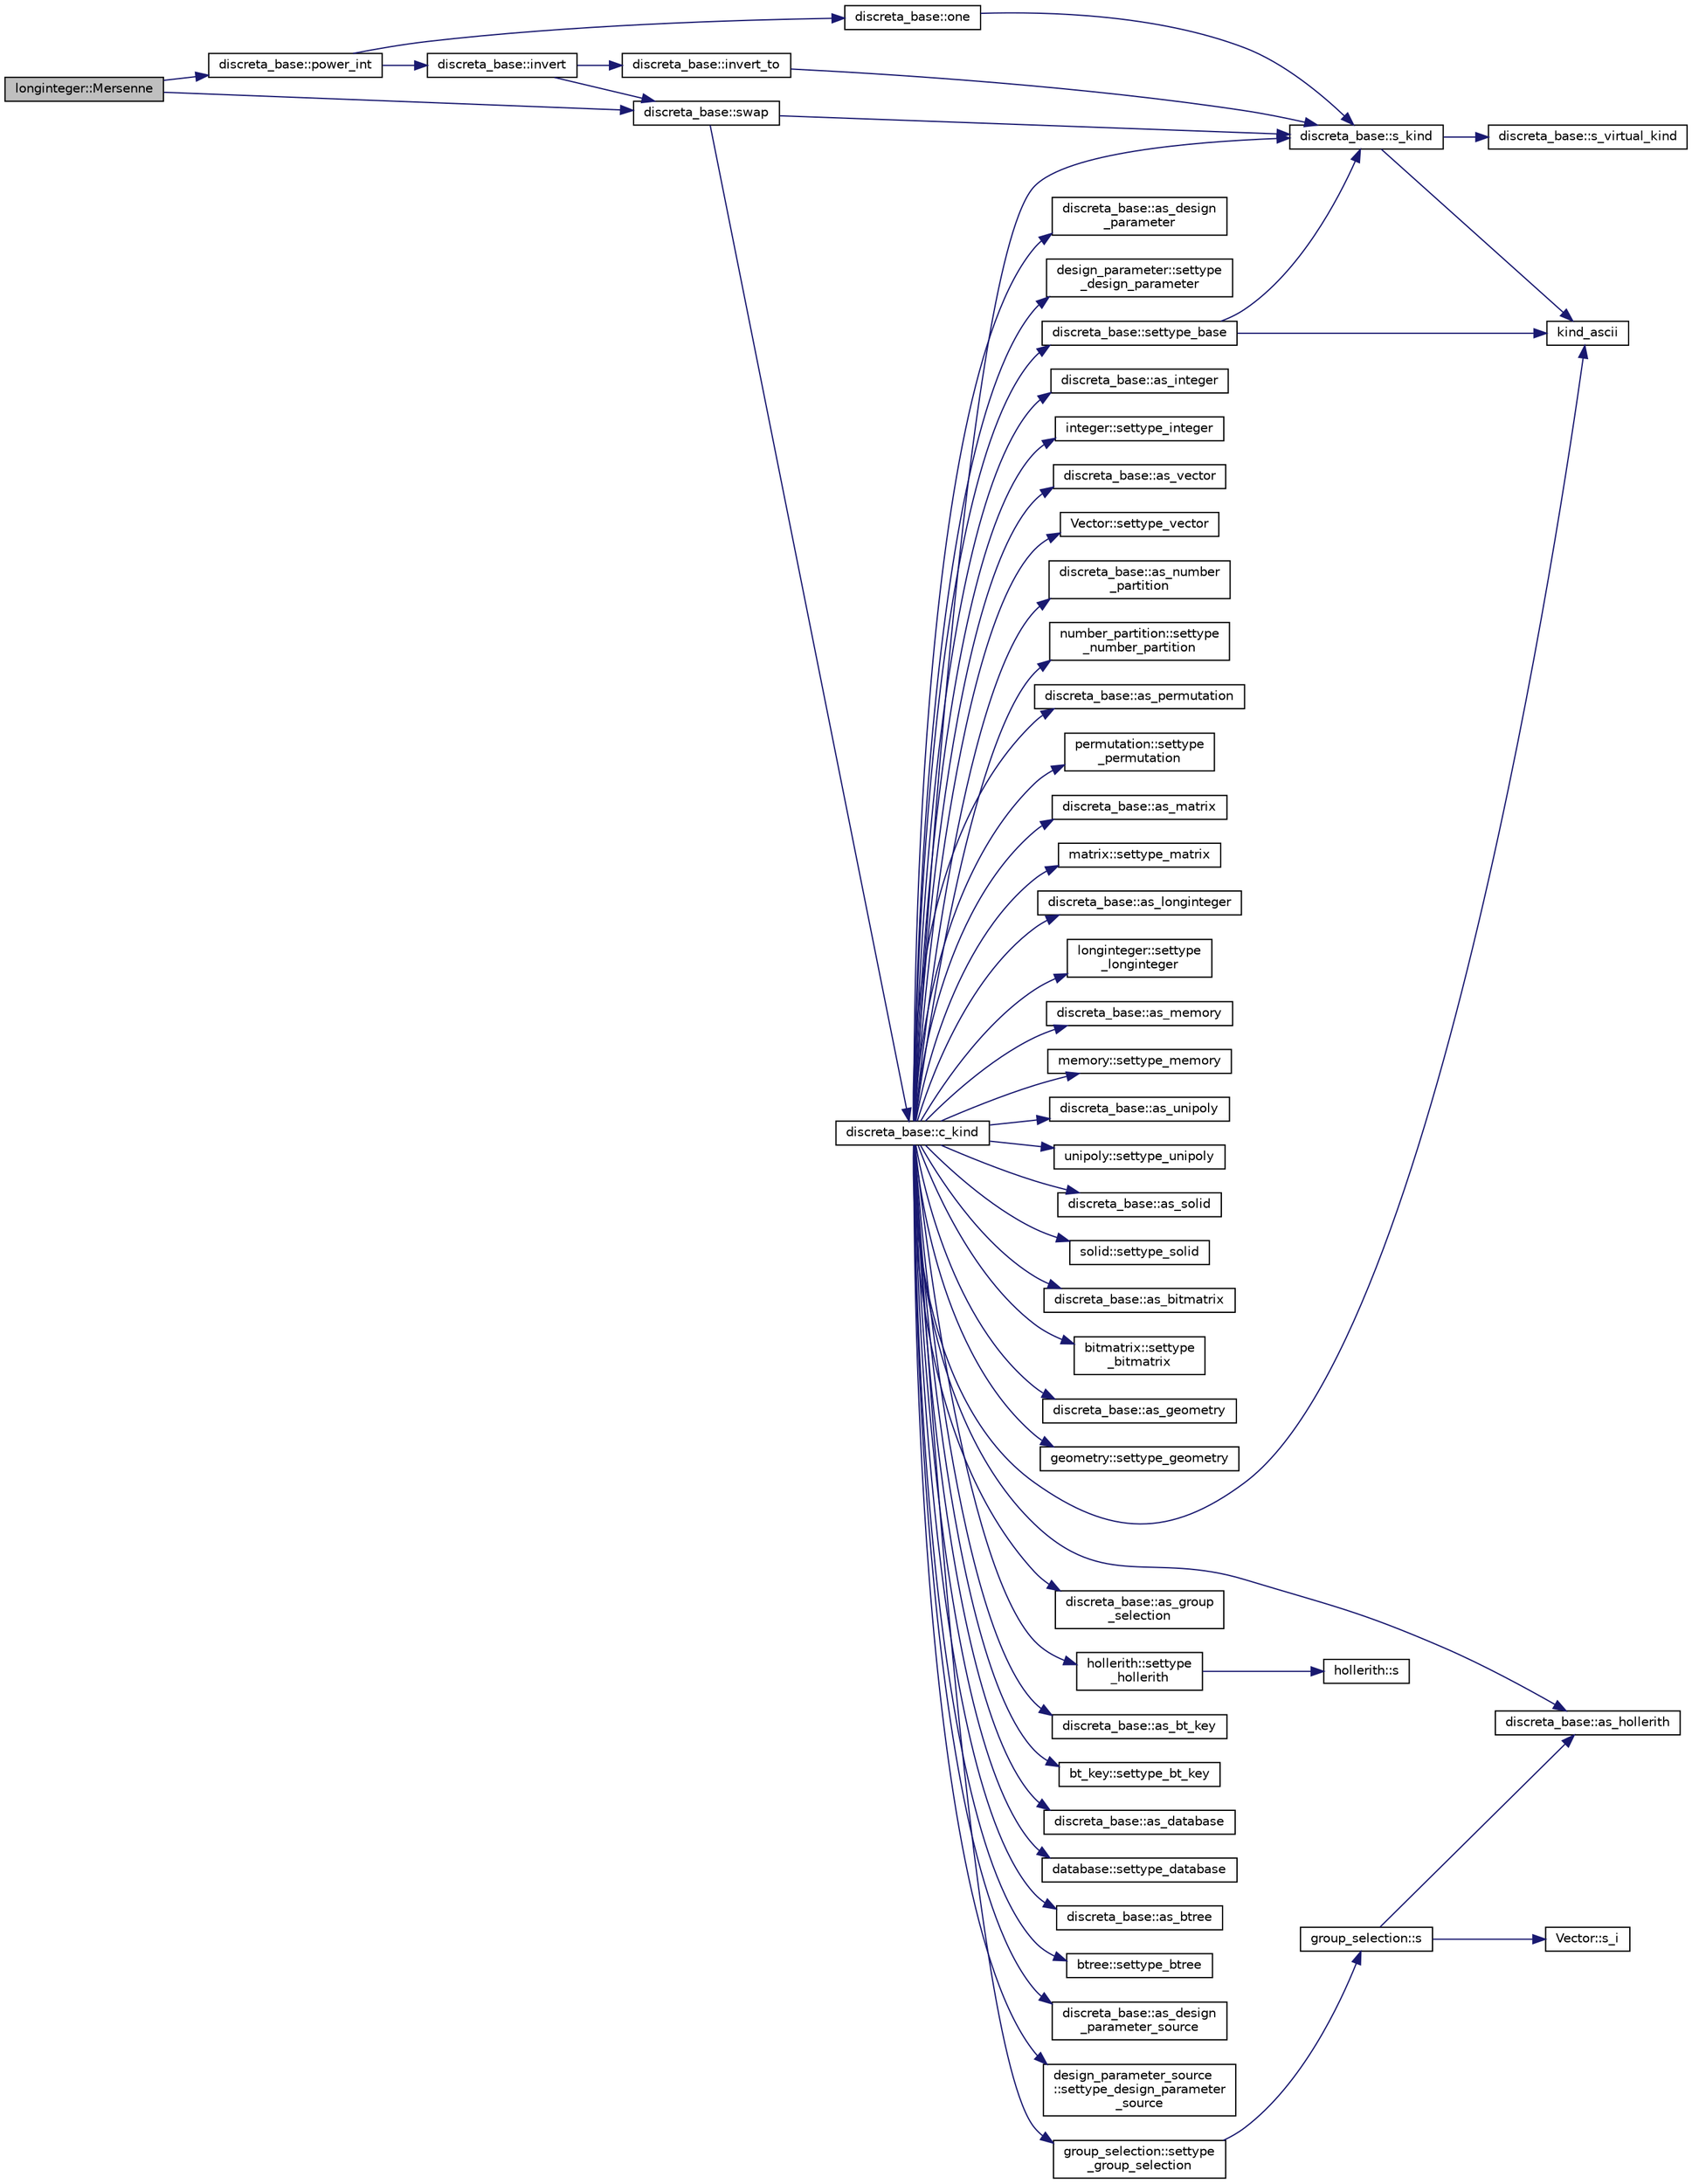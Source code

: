 digraph "longinteger::Mersenne"
{
  edge [fontname="Helvetica",fontsize="10",labelfontname="Helvetica",labelfontsize="10"];
  node [fontname="Helvetica",fontsize="10",shape=record];
  rankdir="LR";
  Node1216 [label="longinteger::Mersenne",height=0.2,width=0.4,color="black", fillcolor="grey75", style="filled", fontcolor="black"];
  Node1216 -> Node1217 [color="midnightblue",fontsize="10",style="solid",fontname="Helvetica"];
  Node1217 [label="discreta_base::power_int",height=0.2,width=0.4,color="black", fillcolor="white", style="filled",URL="$d7/d71/classdiscreta__base.html#a4b7be615dfc1a72b6c6a623325e77628"];
  Node1217 -> Node1218 [color="midnightblue",fontsize="10",style="solid",fontname="Helvetica"];
  Node1218 [label="discreta_base::invert",height=0.2,width=0.4,color="black", fillcolor="white", style="filled",URL="$d7/d71/classdiscreta__base.html#a3c415a064ce76e183f000912875dea74"];
  Node1218 -> Node1219 [color="midnightblue",fontsize="10",style="solid",fontname="Helvetica"];
  Node1219 [label="discreta_base::invert_to",height=0.2,width=0.4,color="black", fillcolor="white", style="filled",URL="$d7/d71/classdiscreta__base.html#a874a5ffb467f3896604a3c9bdf0cca50"];
  Node1219 -> Node1220 [color="midnightblue",fontsize="10",style="solid",fontname="Helvetica"];
  Node1220 [label="discreta_base::s_kind",height=0.2,width=0.4,color="black", fillcolor="white", style="filled",URL="$d7/d71/classdiscreta__base.html#a8a830025c74adbbc3362418a7c2ba157"];
  Node1220 -> Node1221 [color="midnightblue",fontsize="10",style="solid",fontname="Helvetica"];
  Node1221 [label="discreta_base::s_virtual_kind",height=0.2,width=0.4,color="black", fillcolor="white", style="filled",URL="$d7/d71/classdiscreta__base.html#a52778a6d6943a468be083d0785d418fb"];
  Node1220 -> Node1222 [color="midnightblue",fontsize="10",style="solid",fontname="Helvetica"];
  Node1222 [label="kind_ascii",height=0.2,width=0.4,color="black", fillcolor="white", style="filled",URL="$d9/d60/discreta_8h.html#ad0ce825a9f29bc6cec27e1b64cfe27bf"];
  Node1218 -> Node1223 [color="midnightblue",fontsize="10",style="solid",fontname="Helvetica"];
  Node1223 [label="discreta_base::swap",height=0.2,width=0.4,color="black", fillcolor="white", style="filled",URL="$d7/d71/classdiscreta__base.html#a2e8acbb9d3476675dac5b6a583b0293e"];
  Node1223 -> Node1220 [color="midnightblue",fontsize="10",style="solid",fontname="Helvetica"];
  Node1223 -> Node1224 [color="midnightblue",fontsize="10",style="solid",fontname="Helvetica"];
  Node1224 [label="discreta_base::c_kind",height=0.2,width=0.4,color="black", fillcolor="white", style="filled",URL="$d7/d71/classdiscreta__base.html#adc2ff61589c2d083688e7a43f333cb62"];
  Node1224 -> Node1225 [color="midnightblue",fontsize="10",style="solid",fontname="Helvetica"];
  Node1225 [label="discreta_base::settype_base",height=0.2,width=0.4,color="black", fillcolor="white", style="filled",URL="$d7/d71/classdiscreta__base.html#a4f42899a89447d1c3993ea07c38f8ad4"];
  Node1225 -> Node1220 [color="midnightblue",fontsize="10",style="solid",fontname="Helvetica"];
  Node1225 -> Node1222 [color="midnightblue",fontsize="10",style="solid",fontname="Helvetica"];
  Node1224 -> Node1226 [color="midnightblue",fontsize="10",style="solid",fontname="Helvetica"];
  Node1226 [label="discreta_base::as_integer",height=0.2,width=0.4,color="black", fillcolor="white", style="filled",URL="$d7/d71/classdiscreta__base.html#a00d7691eaf874fd283d942692fe8dd26"];
  Node1224 -> Node1227 [color="midnightblue",fontsize="10",style="solid",fontname="Helvetica"];
  Node1227 [label="integer::settype_integer",height=0.2,width=0.4,color="black", fillcolor="white", style="filled",URL="$d0/de5/classinteger.html#a6265c65ef311229acd513d748faba796"];
  Node1224 -> Node1228 [color="midnightblue",fontsize="10",style="solid",fontname="Helvetica"];
  Node1228 [label="discreta_base::as_vector",height=0.2,width=0.4,color="black", fillcolor="white", style="filled",URL="$d7/d71/classdiscreta__base.html#a7bdd6cae39c380b128ee9e17e42cf020"];
  Node1224 -> Node1229 [color="midnightblue",fontsize="10",style="solid",fontname="Helvetica"];
  Node1229 [label="Vector::settype_vector",height=0.2,width=0.4,color="black", fillcolor="white", style="filled",URL="$d5/db2/class_vector.html#a34e0d00b18c051f23904a8429fa6c8b4"];
  Node1224 -> Node1230 [color="midnightblue",fontsize="10",style="solid",fontname="Helvetica"];
  Node1230 [label="discreta_base::as_number\l_partition",height=0.2,width=0.4,color="black", fillcolor="white", style="filled",URL="$d7/d71/classdiscreta__base.html#a307aa09de0e925d46697707968ffab00"];
  Node1224 -> Node1231 [color="midnightblue",fontsize="10",style="solid",fontname="Helvetica"];
  Node1231 [label="number_partition::settype\l_number_partition",height=0.2,width=0.4,color="black", fillcolor="white", style="filled",URL="$df/d50/classnumber__partition.html#a3aaec1b557758f643ffc8555bbc358be"];
  Node1224 -> Node1232 [color="midnightblue",fontsize="10",style="solid",fontname="Helvetica"];
  Node1232 [label="discreta_base::as_permutation",height=0.2,width=0.4,color="black", fillcolor="white", style="filled",URL="$d7/d71/classdiscreta__base.html#aa4e72f36a82984239b12ae831e131098"];
  Node1224 -> Node1233 [color="midnightblue",fontsize="10",style="solid",fontname="Helvetica"];
  Node1233 [label="permutation::settype\l_permutation",height=0.2,width=0.4,color="black", fillcolor="white", style="filled",URL="$d0/d08/classpermutation.html#af1eea29f86195cede9562e444664c28c"];
  Node1224 -> Node1234 [color="midnightblue",fontsize="10",style="solid",fontname="Helvetica"];
  Node1234 [label="discreta_base::as_matrix",height=0.2,width=0.4,color="black", fillcolor="white", style="filled",URL="$d7/d71/classdiscreta__base.html#ae4d7f56d917a4707b838fbffde6467ff"];
  Node1224 -> Node1235 [color="midnightblue",fontsize="10",style="solid",fontname="Helvetica"];
  Node1235 [label="matrix::settype_matrix",height=0.2,width=0.4,color="black", fillcolor="white", style="filled",URL="$d1/d8d/classmatrix.html#a1780283a64a789e4084d792683d276bb"];
  Node1224 -> Node1236 [color="midnightblue",fontsize="10",style="solid",fontname="Helvetica"];
  Node1236 [label="discreta_base::as_longinteger",height=0.2,width=0.4,color="black", fillcolor="white", style="filled",URL="$d7/d71/classdiscreta__base.html#a20a094639eb711b10c8694c51937f7cd"];
  Node1224 -> Node1237 [color="midnightblue",fontsize="10",style="solid",fontname="Helvetica"];
  Node1237 [label="longinteger::settype\l_longinteger",height=0.2,width=0.4,color="black", fillcolor="white", style="filled",URL="$d3/d71/classlonginteger.html#ae5f811ece8df31b9ff114368a18e1dc5"];
  Node1224 -> Node1238 [color="midnightblue",fontsize="10",style="solid",fontname="Helvetica"];
  Node1238 [label="discreta_base::as_memory",height=0.2,width=0.4,color="black", fillcolor="white", style="filled",URL="$d7/d71/classdiscreta__base.html#ad94b2d7dce0cd4fa22db57f6e79c4bd2"];
  Node1224 -> Node1239 [color="midnightblue",fontsize="10",style="solid",fontname="Helvetica"];
  Node1239 [label="memory::settype_memory",height=0.2,width=0.4,color="black", fillcolor="white", style="filled",URL="$d8/d99/classmemory.html#a33aae277f9b8fe36b02e9d5da895451b"];
  Node1224 -> Node1240 [color="midnightblue",fontsize="10",style="solid",fontname="Helvetica"];
  Node1240 [label="discreta_base::as_unipoly",height=0.2,width=0.4,color="black", fillcolor="white", style="filled",URL="$d7/d71/classdiscreta__base.html#ad50d8027f039fe5c2478cddb243adc9d"];
  Node1224 -> Node1241 [color="midnightblue",fontsize="10",style="solid",fontname="Helvetica"];
  Node1241 [label="unipoly::settype_unipoly",height=0.2,width=0.4,color="black", fillcolor="white", style="filled",URL="$d1/d89/classunipoly.html#a8db854fcc85c5e1150b1f1b1c005c95b"];
  Node1224 -> Node1242 [color="midnightblue",fontsize="10",style="solid",fontname="Helvetica"];
  Node1242 [label="discreta_base::as_solid",height=0.2,width=0.4,color="black", fillcolor="white", style="filled",URL="$d7/d71/classdiscreta__base.html#a1fc5f2b85ec97ab0a69dd64903c970a5"];
  Node1224 -> Node1243 [color="midnightblue",fontsize="10",style="solid",fontname="Helvetica"];
  Node1243 [label="solid::settype_solid",height=0.2,width=0.4,color="black", fillcolor="white", style="filled",URL="$d8/def/classsolid.html#a775bd4821f75a8aee4ea3d4335ff90e0"];
  Node1224 -> Node1244 [color="midnightblue",fontsize="10",style="solid",fontname="Helvetica"];
  Node1244 [label="discreta_base::as_bitmatrix",height=0.2,width=0.4,color="black", fillcolor="white", style="filled",URL="$d7/d71/classdiscreta__base.html#a071ad54ea8ef6c9d1d15f532e5a76df6"];
  Node1224 -> Node1245 [color="midnightblue",fontsize="10",style="solid",fontname="Helvetica"];
  Node1245 [label="bitmatrix::settype\l_bitmatrix",height=0.2,width=0.4,color="black", fillcolor="white", style="filled",URL="$de/dc8/classbitmatrix.html#acb571d947f9526665ebbdc0ce3e2a973"];
  Node1224 -> Node1246 [color="midnightblue",fontsize="10",style="solid",fontname="Helvetica"];
  Node1246 [label="discreta_base::as_geometry",height=0.2,width=0.4,color="black", fillcolor="white", style="filled",URL="$d7/d71/classdiscreta__base.html#a38fc7b4cdd830703e9d87354b79bc5c8"];
  Node1224 -> Node1247 [color="midnightblue",fontsize="10",style="solid",fontname="Helvetica"];
  Node1247 [label="geometry::settype_geometry",height=0.2,width=0.4,color="black", fillcolor="white", style="filled",URL="$da/d44/classgeometry.html#ab4a336baba6a3f56f5ffa053a5be5ba7"];
  Node1224 -> Node1248 [color="midnightblue",fontsize="10",style="solid",fontname="Helvetica"];
  Node1248 [label="discreta_base::as_hollerith",height=0.2,width=0.4,color="black", fillcolor="white", style="filled",URL="$d7/d71/classdiscreta__base.html#a3e66f82711f314710107e2f29e589690"];
  Node1224 -> Node1249 [color="midnightblue",fontsize="10",style="solid",fontname="Helvetica"];
  Node1249 [label="hollerith::settype\l_hollerith",height=0.2,width=0.4,color="black", fillcolor="white", style="filled",URL="$d8/d99/classhollerith.html#a23bbd4acfc88a0e90f1245f243f51f76"];
  Node1249 -> Node1250 [color="midnightblue",fontsize="10",style="solid",fontname="Helvetica"];
  Node1250 [label="hollerith::s",height=0.2,width=0.4,color="black", fillcolor="white", style="filled",URL="$d8/d99/classhollerith.html#af61fce2d06f211b25fe3838e4dfee77a"];
  Node1224 -> Node1251 [color="midnightblue",fontsize="10",style="solid",fontname="Helvetica"];
  Node1251 [label="discreta_base::as_group\l_selection",height=0.2,width=0.4,color="black", fillcolor="white", style="filled",URL="$d7/d71/classdiscreta__base.html#aae1bac4883c567718bef9fb610abbdc8"];
  Node1224 -> Node1252 [color="midnightblue",fontsize="10",style="solid",fontname="Helvetica"];
  Node1252 [label="group_selection::settype\l_group_selection",height=0.2,width=0.4,color="black", fillcolor="white", style="filled",URL="$d6/db0/classgroup__selection.html#a015ed73b7b8d784bedd4d11ac1fc0ec1"];
  Node1252 -> Node1253 [color="midnightblue",fontsize="10",style="solid",fontname="Helvetica"];
  Node1253 [label="group_selection::s",height=0.2,width=0.4,color="black", fillcolor="white", style="filled",URL="$d6/db0/classgroup__selection.html#a686cb0c6a3a040796b112b8007ea8223"];
  Node1253 -> Node1254 [color="midnightblue",fontsize="10",style="solid",fontname="Helvetica"];
  Node1254 [label="Vector::s_i",height=0.2,width=0.4,color="black", fillcolor="white", style="filled",URL="$d5/db2/class_vector.html#a1c4fe1752523df8119f70dd550244871"];
  Node1253 -> Node1248 [color="midnightblue",fontsize="10",style="solid",fontname="Helvetica"];
  Node1224 -> Node1255 [color="midnightblue",fontsize="10",style="solid",fontname="Helvetica"];
  Node1255 [label="discreta_base::as_bt_key",height=0.2,width=0.4,color="black", fillcolor="white", style="filled",URL="$d7/d71/classdiscreta__base.html#a2734c6e08dca17cf6588bd5064ec1b9f"];
  Node1224 -> Node1256 [color="midnightblue",fontsize="10",style="solid",fontname="Helvetica"];
  Node1256 [label="bt_key::settype_bt_key",height=0.2,width=0.4,color="black", fillcolor="white", style="filled",URL="$d1/de5/classbt__key.html#a352bb10beb7c789d8d29373035824800"];
  Node1224 -> Node1257 [color="midnightblue",fontsize="10",style="solid",fontname="Helvetica"];
  Node1257 [label="discreta_base::as_database",height=0.2,width=0.4,color="black", fillcolor="white", style="filled",URL="$d7/d71/classdiscreta__base.html#ab055d39d58210a2b03ba3d33703b09a9"];
  Node1224 -> Node1258 [color="midnightblue",fontsize="10",style="solid",fontname="Helvetica"];
  Node1258 [label="database::settype_database",height=0.2,width=0.4,color="black", fillcolor="white", style="filled",URL="$db/d72/classdatabase.html#a014639aa001462e480eb1f3984839b72"];
  Node1224 -> Node1259 [color="midnightblue",fontsize="10",style="solid",fontname="Helvetica"];
  Node1259 [label="discreta_base::as_btree",height=0.2,width=0.4,color="black", fillcolor="white", style="filled",URL="$d7/d71/classdiscreta__base.html#a78e76674cef2ec113c17989c11288778"];
  Node1224 -> Node1260 [color="midnightblue",fontsize="10",style="solid",fontname="Helvetica"];
  Node1260 [label="btree::settype_btree",height=0.2,width=0.4,color="black", fillcolor="white", style="filled",URL="$dd/db0/classbtree.html#a5a1b9773c848908a6050cc733d2d9780"];
  Node1224 -> Node1261 [color="midnightblue",fontsize="10",style="solid",fontname="Helvetica"];
  Node1261 [label="discreta_base::as_design\l_parameter_source",height=0.2,width=0.4,color="black", fillcolor="white", style="filled",URL="$d7/d71/classdiscreta__base.html#a59cbf837c6582ded5bc586265d13d81a"];
  Node1224 -> Node1262 [color="midnightblue",fontsize="10",style="solid",fontname="Helvetica"];
  Node1262 [label="design_parameter_source\l::settype_design_parameter\l_source",height=0.2,width=0.4,color="black", fillcolor="white", style="filled",URL="$df/d4b/classdesign__parameter__source.html#a3af3b851df87bd1661fb9c9ce18822c8"];
  Node1224 -> Node1263 [color="midnightblue",fontsize="10",style="solid",fontname="Helvetica"];
  Node1263 [label="discreta_base::as_design\l_parameter",height=0.2,width=0.4,color="black", fillcolor="white", style="filled",URL="$d7/d71/classdiscreta__base.html#aab24ff38ea1c5471ab3de42e014d0f2a"];
  Node1224 -> Node1264 [color="midnightblue",fontsize="10",style="solid",fontname="Helvetica"];
  Node1264 [label="design_parameter::settype\l_design_parameter",height=0.2,width=0.4,color="black", fillcolor="white", style="filled",URL="$da/d94/classdesign__parameter.html#a8b19d277f2b7d09c2531a527dfc0359e"];
  Node1224 -> Node1222 [color="midnightblue",fontsize="10",style="solid",fontname="Helvetica"];
  Node1224 -> Node1220 [color="midnightblue",fontsize="10",style="solid",fontname="Helvetica"];
  Node1217 -> Node1265 [color="midnightblue",fontsize="10",style="solid",fontname="Helvetica"];
  Node1265 [label="discreta_base::one",height=0.2,width=0.4,color="black", fillcolor="white", style="filled",URL="$d7/d71/classdiscreta__base.html#a6f5d6422a0040950415db30e39dafd19"];
  Node1265 -> Node1220 [color="midnightblue",fontsize="10",style="solid",fontname="Helvetica"];
  Node1216 -> Node1223 [color="midnightblue",fontsize="10",style="solid",fontname="Helvetica"];
}
